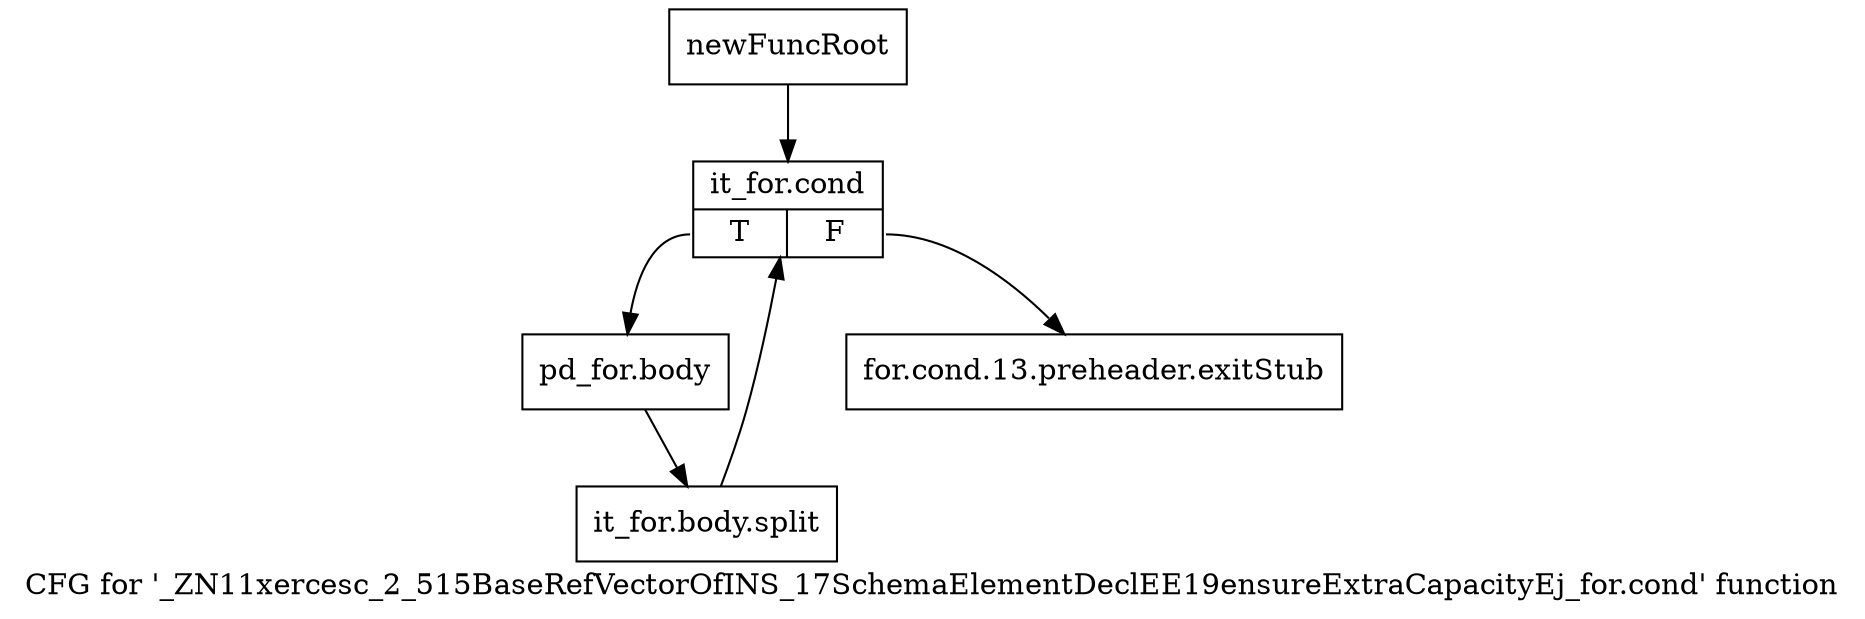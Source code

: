digraph "CFG for '_ZN11xercesc_2_515BaseRefVectorOfINS_17SchemaElementDeclEE19ensureExtraCapacityEj_for.cond' function" {
	label="CFG for '_ZN11xercesc_2_515BaseRefVectorOfINS_17SchemaElementDeclEE19ensureExtraCapacityEj_for.cond' function";

	Node0x9a9b700 [shape=record,label="{newFuncRoot}"];
	Node0x9a9b700 -> Node0x9a9b7a0;
	Node0x9a9b750 [shape=record,label="{for.cond.13.preheader.exitStub}"];
	Node0x9a9b7a0 [shape=record,label="{it_for.cond|{<s0>T|<s1>F}}"];
	Node0x9a9b7a0:s0 -> Node0x9a9b7f0;
	Node0x9a9b7a0:s1 -> Node0x9a9b750;
	Node0x9a9b7f0 [shape=record,label="{pd_for.body}"];
	Node0x9a9b7f0 -> Node0xcea0e60;
	Node0xcea0e60 [shape=record,label="{it_for.body.split}"];
	Node0xcea0e60 -> Node0x9a9b7a0;
}
